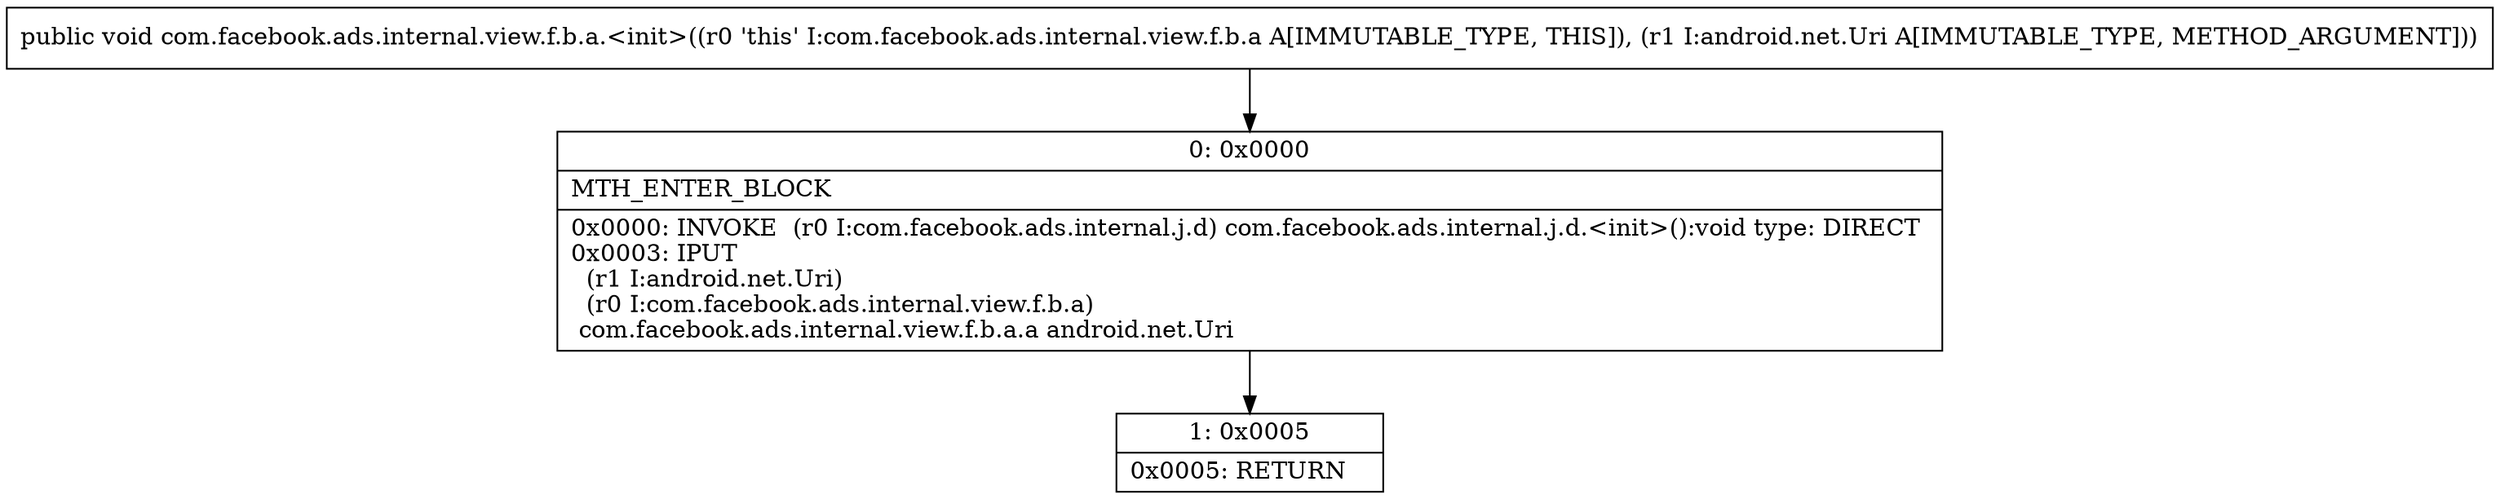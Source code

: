 digraph "CFG forcom.facebook.ads.internal.view.f.b.a.\<init\>(Landroid\/net\/Uri;)V" {
Node_0 [shape=record,label="{0\:\ 0x0000|MTH_ENTER_BLOCK\l|0x0000: INVOKE  (r0 I:com.facebook.ads.internal.j.d) com.facebook.ads.internal.j.d.\<init\>():void type: DIRECT \l0x0003: IPUT  \l  (r1 I:android.net.Uri)\l  (r0 I:com.facebook.ads.internal.view.f.b.a)\l com.facebook.ads.internal.view.f.b.a.a android.net.Uri \l}"];
Node_1 [shape=record,label="{1\:\ 0x0005|0x0005: RETURN   \l}"];
MethodNode[shape=record,label="{public void com.facebook.ads.internal.view.f.b.a.\<init\>((r0 'this' I:com.facebook.ads.internal.view.f.b.a A[IMMUTABLE_TYPE, THIS]), (r1 I:android.net.Uri A[IMMUTABLE_TYPE, METHOD_ARGUMENT])) }"];
MethodNode -> Node_0;
Node_0 -> Node_1;
}

